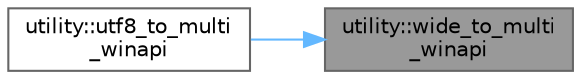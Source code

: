 digraph "utility::wide_to_multi_winapi"
{
 // LATEX_PDF_SIZE
  bgcolor="transparent";
  edge [fontname=Helvetica,fontsize=10,labelfontname=Helvetica,labelfontsize=10];
  node [fontname=Helvetica,fontsize=10,shape=box,height=0.2,width=0.4];
  rankdir="RL";
  Node1 [id="Node000001",label="utility::wide_to_multi\l_winapi",height=0.2,width=0.4,color="gray40", fillcolor="grey60", style="filled", fontcolor="black",tooltip=" "];
  Node1 -> Node2 [id="edge1_Node000001_Node000002",dir="back",color="steelblue1",style="solid",tooltip=" "];
  Node2 [id="Node000002",label="utility::utf8_to_multi\l_winapi",height=0.2,width=0.4,color="grey40", fillcolor="white", style="filled",URL="$namespaceutility.html#a3425fc302572aa88a00f7c4e9e2713a7",tooltip=" "];
}
